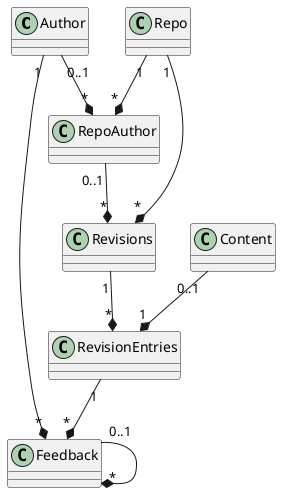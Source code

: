 @startuml

class Author
class Content
class Feedback
class Repo
class Revisions
class RevisionEntries
class RepoAuthor

Repo "1" --* "*" Revisions
Repo "1" --* "*" RepoAuthor
RepoAuthor "0..1" --* "*" Revisions
RevisionEntries "1" --* "*" Feedback
Revisions "1" --* "*" RevisionEntries
Content "0..1" --* "1" RevisionEntries
Author "1" --* "*" Feedback
Author "0..1" --* "*" RepoAuthor
Feedback "0..1" --* "*" Feedback

@enduml